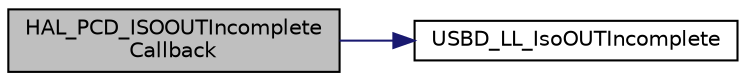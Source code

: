 digraph "HAL_PCD_ISOOUTIncompleteCallback"
{
  edge [fontname="Helvetica",fontsize="10",labelfontname="Helvetica",labelfontsize="10"];
  node [fontname="Helvetica",fontsize="10",shape=record];
  rankdir="LR";
  Node32 [label="HAL_PCD_ISOOUTIncomplete\lCallback",height=0.2,width=0.4,color="black", fillcolor="grey75", style="filled", fontcolor="black"];
  Node32 -> Node33 [color="midnightblue",fontsize="10",style="solid",fontname="Helvetica"];
  Node33 [label="USBD_LL_IsoOUTIncomplete",height=0.2,width=0.4,color="black", fillcolor="white", style="filled",URL="$group___u_s_b_d___c_o_r_e___exported___functions_prototype.html#ga1b6905ac966d81f6a2ce165e57dacd80",tooltip="USBD_IsoOUTIncomplete Handle iso out incomplete event. "];
}
